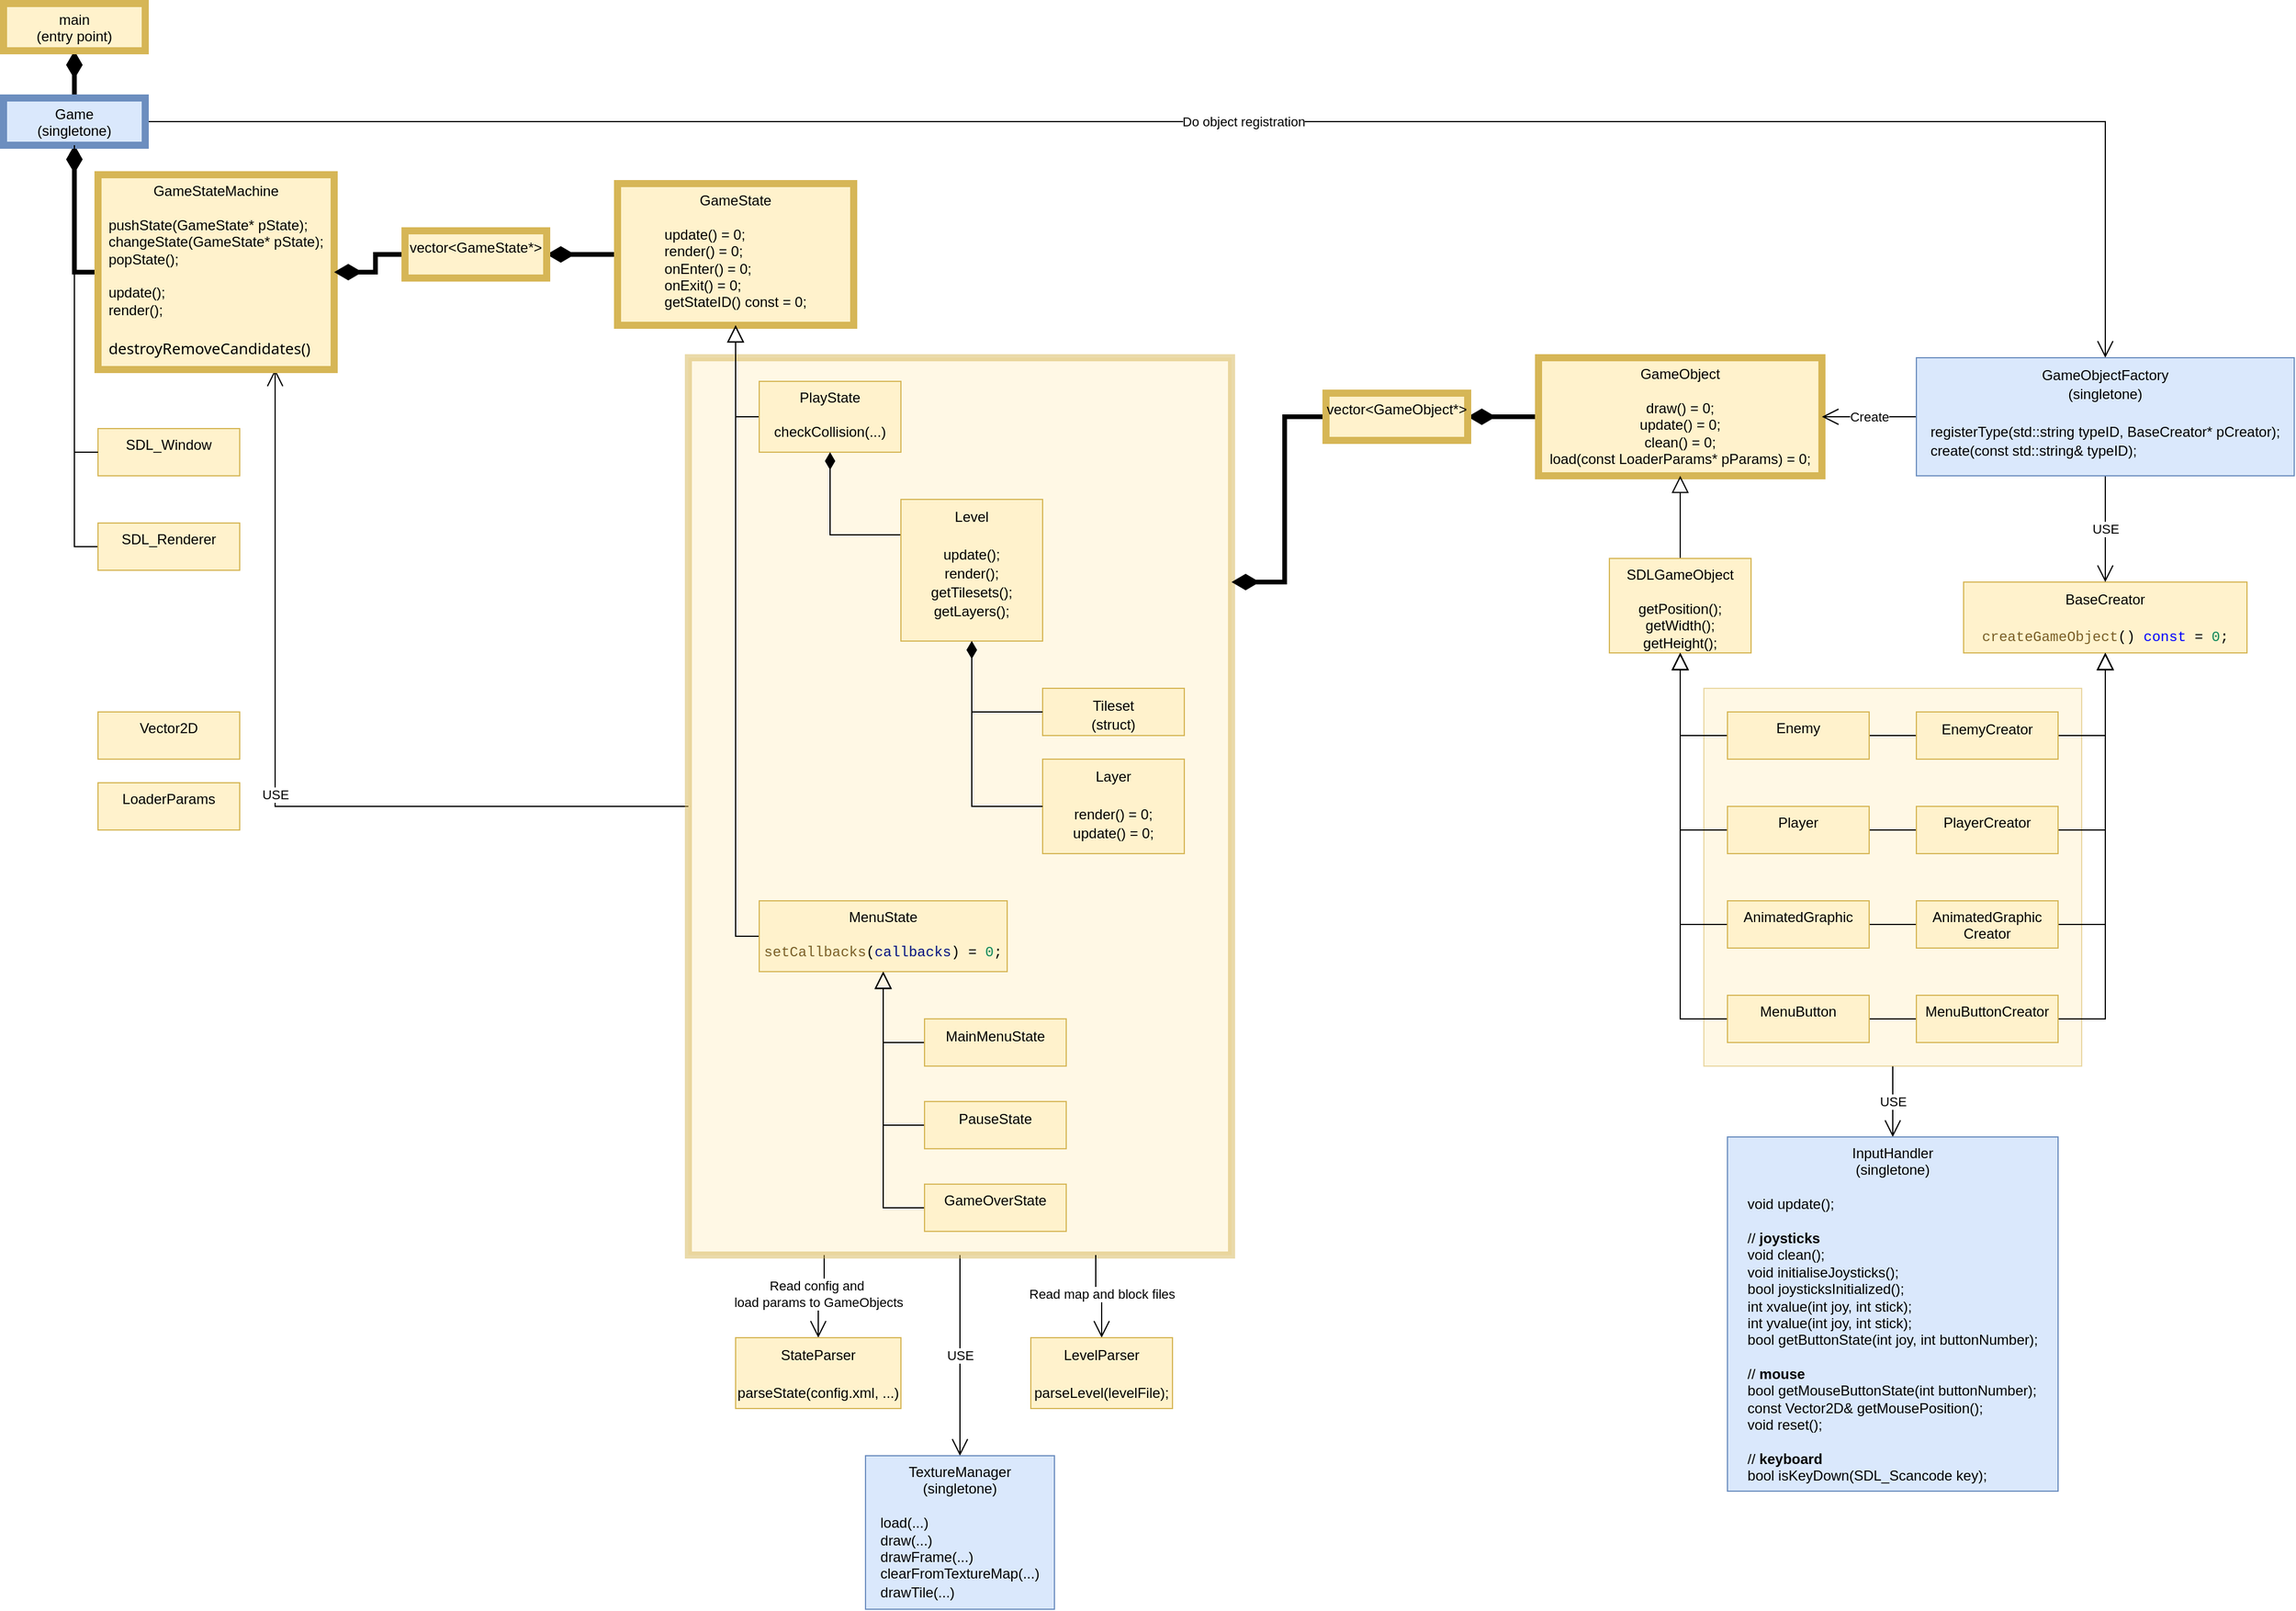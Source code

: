 <mxfile version="16.4.0" type="device"><diagram id="LA7euf2aVp48nYO8RK_O" name="Page-1"><mxGraphModel dx="2978" dy="1531" grid="1" gridSize="10" guides="1" tooltips="1" connect="1" arrows="1" fold="1" page="0" pageScale="1" pageWidth="850" pageHeight="1100" math="0" shadow="0"><root><mxCell id="0"/><mxCell id="1" parent="0"/><mxCell id="1Dob-nc-KpZ6TdtaQt0B-29" value="USE" style="edgeStyle=orthogonalEdgeStyle;rounded=0;orthogonalLoop=1;jettySize=auto;html=1;endArrow=open;endFill=0;startSize=12;endSize=12;" parent="1" source="1Dob-nc-KpZ6TdtaQt0B-22" target="FZZk_JjuNckNoN8LmnWY-23" edge="1"><mxGeometry relative="1" as="geometry"/></mxCell><mxCell id="1Dob-nc-KpZ6TdtaQt0B-22" value="" style="rounded=0;whiteSpace=wrap;html=1;verticalAlign=top;fillColor=#fff2cc;strokeColor=#d6b656;opacity=50;" parent="1" vertex="1"><mxGeometry x="1360" y="620" width="320" height="320" as="geometry"/></mxCell><mxCell id="3Duap0z8Kj3BCYYYyMSb-13" value="USE" style="edgeStyle=orthogonalEdgeStyle;rounded=0;orthogonalLoop=1;jettySize=auto;html=1;endArrow=open;endFill=0;startSize=12;endSize=12;exitX=0.5;exitY=1;exitDx=0;exitDy=0;" parent="1" target="FZZk_JjuNckNoN8LmnWY-24" edge="1" source="3Duap0z8Kj3BCYYYyMSb-12"><mxGeometry relative="1" as="geometry"><mxPoint x="860" y="1160" as="sourcePoint"/></mxGeometry></mxCell><mxCell id="3Duap0z8Kj3BCYYYyMSb-21" value="USE" style="edgeStyle=orthogonalEdgeStyle;rounded=0;orthogonalLoop=1;jettySize=auto;html=1;exitX=0;exitY=0.5;exitDx=0;exitDy=0;entryX=0.75;entryY=1;entryDx=0;entryDy=0;endArrow=open;endFill=0;startSize=12;endSize=12;" parent="1" source="3Duap0z8Kj3BCYYYyMSb-12" target="FZZk_JjuNckNoN8LmnWY-2" edge="1"><mxGeometry relative="1" as="geometry"/></mxCell><mxCell id="1Dob-nc-KpZ6TdtaQt0B-33" value="Read config and&amp;nbsp;&lt;br&gt;load params to GameObjects" style="edgeStyle=orthogonalEdgeStyle;rounded=0;jumpSize=6;orthogonalLoop=1;jettySize=auto;html=1;exitX=0.25;exitY=1;exitDx=0;exitDy=0;entryX=0.5;entryY=0;entryDx=0;entryDy=0;endArrow=open;endFill=0;strokeWidth=1;startSize=12;endSize=12;" parent="1" source="3Duap0z8Kj3BCYYYyMSb-12" target="1Dob-nc-KpZ6TdtaQt0B-32" edge="1"><mxGeometry relative="1" as="geometry"><mxPoint x="680" y="1160" as="sourcePoint"/></mxGeometry></mxCell><mxCell id="3Duap0z8Kj3BCYYYyMSb-12" value="" style="rounded=0;whiteSpace=wrap;html=1;verticalAlign=top;fillColor=#fff2cc;strokeColor=#d6b656;opacity=50;strokeWidth=6;" parent="1" vertex="1"><mxGeometry x="500" y="340" width="460" height="760" as="geometry"/></mxCell><mxCell id="FZZk_JjuNckNoN8LmnWY-1" style="edgeStyle=orthogonalEdgeStyle;rounded=0;orthogonalLoop=1;jettySize=auto;html=1;entryX=0.5;entryY=1;entryDx=0;entryDy=0;endArrow=diamondThin;endFill=1;jumpSize=6;endSize=12;startSize=12;exitX=0;exitY=0.5;exitDx=0;exitDy=0;strokeWidth=4;" parent="1" source="FZZk_JjuNckNoN8LmnWY-2" target="FZZk_JjuNckNoN8LmnWY-9" edge="1"><mxGeometry relative="1" as="geometry"><mxPoint x="-90" y="260" as="sourcePoint"/></mxGeometry></mxCell><mxCell id="FZZk_JjuNckNoN8LmnWY-2" value="GameStateMachine&lt;br&gt;&lt;br&gt;&lt;div style=&quot;text-align: left&quot;&gt;pushState(GameState* pState);&lt;/div&gt;&lt;div style=&quot;text-align: left&quot;&gt;changeState(GameState* pState);&lt;/div&gt;&lt;div style=&quot;text-align: left&quot;&gt;popState();&lt;/div&gt;&lt;div style=&quot;text-align: left&quot;&gt;&lt;br&gt;&lt;/div&gt;&lt;div style=&quot;text-align: left&quot;&gt;update();&lt;/div&gt;&lt;div style=&quot;text-align: left&quot;&gt;render();&lt;/div&gt;&lt;div style=&quot;text-align: left&quot;&gt;&lt;br&gt;&lt;/div&gt;&lt;div style=&quot;text-align: left&quot;&gt;&lt;div style=&quot;font-family: &amp;#34;segoe wpc&amp;#34; , &amp;#34;segoe ui&amp;#34; , sans-serif , &amp;#34;consolas&amp;#34; , &amp;#34;courier new&amp;#34; , monospace ; font-size: 13px ; line-height: 20px&quot;&gt;destroyRemoveCandidates()&lt;/div&gt;&lt;/div&gt;" style="rounded=0;whiteSpace=wrap;html=1;verticalAlign=top;fillColor=#fff2cc;strokeColor=#d6b656;strokeWidth=6;" parent="1" vertex="1"><mxGeometry y="185" width="200" height="165" as="geometry"/></mxCell><mxCell id="FZZk_JjuNckNoN8LmnWY-3" value="SDL_Window" style="rounded=0;whiteSpace=wrap;html=1;verticalAlign=top;fillColor=#fff2cc;strokeColor=#d6b656;" parent="1" vertex="1"><mxGeometry y="400" width="120" height="40" as="geometry"/></mxCell><mxCell id="FZZk_JjuNckNoN8LmnWY-4" style="edgeStyle=orthogonalEdgeStyle;rounded=0;jumpSize=6;orthogonalLoop=1;jettySize=auto;html=1;exitX=0;exitY=0.5;exitDx=0;exitDy=0;entryX=0.5;entryY=1;entryDx=0;entryDy=0;endArrow=diamondThin;endFill=1;startSize=12;endSize=12;" parent="1" source="FZZk_JjuNckNoN8LmnWY-5" target="FZZk_JjuNckNoN8LmnWY-9" edge="1"><mxGeometry relative="1" as="geometry"/></mxCell><mxCell id="FZZk_JjuNckNoN8LmnWY-5" value="SDL_Renderer" style="rounded=0;whiteSpace=wrap;html=1;verticalAlign=top;fillColor=#fff2cc;strokeColor=#d6b656;" parent="1" vertex="1"><mxGeometry y="480" width="120" height="40" as="geometry"/></mxCell><mxCell id="FZZk_JjuNckNoN8LmnWY-8" style="edgeStyle=orthogonalEdgeStyle;rounded=0;jumpSize=6;orthogonalLoop=1;jettySize=auto;html=1;exitX=0.5;exitY=0;exitDx=0;exitDy=0;entryX=0.5;entryY=1;entryDx=0;entryDy=0;endArrow=diamondThin;endFill=1;startSize=12;endSize=12;strokeWidth=4;" parent="1" source="FZZk_JjuNckNoN8LmnWY-9" target="FZZk_JjuNckNoN8LmnWY-35" edge="1"><mxGeometry relative="1" as="geometry"/></mxCell><mxCell id="1Dob-nc-KpZ6TdtaQt0B-13" value="Do object registration" style="edgeStyle=orthogonalEdgeStyle;rounded=0;orthogonalLoop=1;jettySize=auto;html=1;exitX=1;exitY=0.5;exitDx=0;exitDy=0;entryX=0.5;entryY=0;entryDx=0;entryDy=0;endArrow=open;endFill=0;startSize=12;endSize=12;" parent="1" source="FZZk_JjuNckNoN8LmnWY-9" target="1Dob-nc-KpZ6TdtaQt0B-10" edge="1"><mxGeometry relative="1" as="geometry"/></mxCell><mxCell id="FZZk_JjuNckNoN8LmnWY-9" value="Game&lt;br&gt;(singletone)" style="rounded=0;whiteSpace=wrap;html=1;verticalAlign=top;fillColor=#dae8fc;strokeColor=#6c8ebf;strokeWidth=6;" parent="1" vertex="1"><mxGeometry x="-80" y="120" width="120" height="40" as="geometry"/></mxCell><mxCell id="FZZk_JjuNckNoN8LmnWY-10" value="" style="edgeStyle=orthogonalEdgeStyle;rounded=0;jumpSize=6;orthogonalLoop=1;jettySize=auto;html=1;exitX=0;exitY=0.5;exitDx=0;exitDy=0;endArrow=none;endFill=1;startSize=12;endSize=12;" parent="1" source="FZZk_JjuNckNoN8LmnWY-3" target="FZZk_JjuNckNoN8LmnWY-9" edge="1"><mxGeometry relative="1" as="geometry"><mxPoint x="-20" y="120" as="targetPoint"/><mxPoint y="300" as="sourcePoint"/></mxGeometry></mxCell><mxCell id="FZZk_JjuNckNoN8LmnWY-11" style="edgeStyle=orthogonalEdgeStyle;rounded=0;jumpSize=6;orthogonalLoop=1;jettySize=auto;html=1;exitX=0;exitY=0.5;exitDx=0;exitDy=0;endArrow=diamondThin;endFill=1;startSize=12;endSize=12;strokeWidth=4;" parent="1" source="FZZk_JjuNckNoN8LmnWY-12" target="3Duap0z8Kj3BCYYYyMSb-3" edge="1"><mxGeometry relative="1" as="geometry"><mxPoint x="1160" y="270" as="targetPoint"/></mxGeometry></mxCell><mxCell id="FZZk_JjuNckNoN8LmnWY-12" value="GameObject&lt;br&gt;&lt;br&gt;&lt;div&gt;draw() = 0;&lt;/div&gt;&lt;div&gt;update() = 0;&lt;/div&gt;&lt;div&gt;clean() = 0;&lt;/div&gt;&lt;div&gt;load(const LoaderParams* pParams) = 0;&lt;br&gt;&lt;/div&gt;" style="rounded=0;whiteSpace=wrap;html=1;verticalAlign=top;fillColor=#fff2cc;strokeColor=#d6b656;strokeWidth=6;" parent="1" vertex="1"><mxGeometry x="1220" y="340" width="240" height="100" as="geometry"/></mxCell><mxCell id="FZZk_JjuNckNoN8LmnWY-13" style="edgeStyle=orthogonalEdgeStyle;rounded=0;jumpSize=6;orthogonalLoop=1;jettySize=auto;html=1;exitX=0.5;exitY=0;exitDx=0;exitDy=0;endArrow=block;endFill=0;startSize=12;endSize=12;entryX=0.5;entryY=1;entryDx=0;entryDy=0;" parent="1" source="FZZk_JjuNckNoN8LmnWY-17" target="FZZk_JjuNckNoN8LmnWY-12" edge="1"><mxGeometry relative="1" as="geometry"><mxPoint x="1380" y="460" as="targetPoint"/></mxGeometry></mxCell><mxCell id="FZZk_JjuNckNoN8LmnWY-17" value="SDLGameObject&lt;br&gt;&lt;br&gt;&lt;div&gt;getPosition();&lt;/div&gt;&lt;div&gt;getWidth();&lt;/div&gt;&lt;div&gt;getHeight();&lt;/div&gt;&lt;div&gt;&lt;br&gt;&lt;/div&gt;" style="rounded=0;whiteSpace=wrap;html=1;verticalAlign=top;fillColor=#fff2cc;strokeColor=#d6b656;" parent="1" vertex="1"><mxGeometry x="1280" y="510" width="120" height="80" as="geometry"/></mxCell><mxCell id="FZZk_JjuNckNoN8LmnWY-18" style="edgeStyle=orthogonalEdgeStyle;rounded=0;jumpSize=6;orthogonalLoop=1;jettySize=auto;html=1;exitX=0;exitY=0.5;exitDx=0;exitDy=0;endArrow=block;endFill=0;startSize=12;endSize=12;" parent="1" source="FZZk_JjuNckNoN8LmnWY-19" target="FZZk_JjuNckNoN8LmnWY-17" edge="1"><mxGeometry relative="1" as="geometry"/></mxCell><mxCell id="1Dob-nc-KpZ6TdtaQt0B-25" style="edgeStyle=orthogonalEdgeStyle;rounded=0;orthogonalLoop=1;jettySize=auto;html=1;exitX=1;exitY=0.5;exitDx=0;exitDy=0;entryX=0;entryY=0.5;entryDx=0;entryDy=0;endArrow=none;endFill=0;" parent="1" source="FZZk_JjuNckNoN8LmnWY-19" target="1Dob-nc-KpZ6TdtaQt0B-14" edge="1"><mxGeometry relative="1" as="geometry"/></mxCell><mxCell id="FZZk_JjuNckNoN8LmnWY-19" value="Enemy" style="rounded=0;whiteSpace=wrap;html=1;verticalAlign=top;fillColor=#fff2cc;strokeColor=#d6b656;" parent="1" vertex="1"><mxGeometry x="1380" y="640" width="120" height="40" as="geometry"/></mxCell><mxCell id="FZZk_JjuNckNoN8LmnWY-20" style="edgeStyle=orthogonalEdgeStyle;rounded=0;jumpSize=6;orthogonalLoop=1;jettySize=auto;html=1;exitX=0;exitY=0.5;exitDx=0;exitDy=0;entryX=0.5;entryY=1;entryDx=0;entryDy=0;endArrow=block;endFill=0;startSize=12;endSize=12;" parent="1" source="FZZk_JjuNckNoN8LmnWY-22" target="FZZk_JjuNckNoN8LmnWY-17" edge="1"><mxGeometry relative="1" as="geometry"/></mxCell><mxCell id="1Dob-nc-KpZ6TdtaQt0B-26" style="edgeStyle=orthogonalEdgeStyle;rounded=0;orthogonalLoop=1;jettySize=auto;html=1;exitX=1;exitY=0.5;exitDx=0;exitDy=0;endArrow=none;endFill=0;" parent="1" source="FZZk_JjuNckNoN8LmnWY-22" target="1Dob-nc-KpZ6TdtaQt0B-16" edge="1"><mxGeometry relative="1" as="geometry"/></mxCell><mxCell id="FZZk_JjuNckNoN8LmnWY-22" value="Player" style="rounded=0;whiteSpace=wrap;html=1;verticalAlign=top;fillColor=#fff2cc;strokeColor=#d6b656;" parent="1" vertex="1"><mxGeometry x="1380" y="720" width="120" height="40" as="geometry"/></mxCell><mxCell id="FZZk_JjuNckNoN8LmnWY-23" value="InputHandler&lt;br&gt;(singletone)&lt;br&gt;&lt;br&gt;&lt;div style=&quot;text-align: left&quot;&gt;void update();&lt;/div&gt;&lt;div style=&quot;text-align: left&quot;&gt;&lt;br&gt;&lt;/div&gt;&lt;div style=&quot;text-align: left&quot;&gt;// &lt;b&gt;joysticks&lt;/b&gt;&lt;/div&gt;&lt;div style=&quot;text-align: left&quot;&gt;void clean();&lt;/div&gt;&lt;div style=&quot;text-align: left&quot;&gt;void initialiseJoysticks();&lt;/div&gt;&lt;div style=&quot;text-align: left&quot;&gt;bool joysticksInitialized();&lt;/div&gt;&lt;div style=&quot;text-align: left&quot;&gt;int xvalue(int joy, int stick);&lt;/div&gt;&lt;div style=&quot;text-align: left&quot;&gt;int yvalue(int joy, int stick);&lt;/div&gt;&lt;div style=&quot;text-align: left&quot;&gt;bool getButtonState(int joy, int buttonNumber);&lt;/div&gt;&lt;div style=&quot;text-align: left&quot;&gt;&lt;br&gt;&lt;/div&gt;&lt;div style=&quot;text-align: left&quot;&gt;// &lt;b&gt;mouse&lt;/b&gt;&lt;/div&gt;&lt;div style=&quot;text-align: left&quot;&gt;bool getMouseButtonState(int buttonNumber);&lt;/div&gt;&lt;div style=&quot;text-align: left&quot;&gt;const Vector2D&amp;amp; getMousePosition();&lt;/div&gt;&lt;div style=&quot;text-align: left&quot;&gt;void reset();&lt;/div&gt;&lt;div style=&quot;text-align: left&quot;&gt;&lt;br&gt;&lt;/div&gt;&lt;div style=&quot;text-align: left&quot;&gt;// &lt;b&gt;keyboard&lt;/b&gt;&lt;/div&gt;&lt;div style=&quot;text-align: left&quot;&gt;bool isKeyDown(SDL_Scancode key);&lt;/div&gt;&lt;div style=&quot;text-align: left&quot;&gt;&lt;br&gt;&lt;/div&gt;" style="rounded=0;whiteSpace=wrap;html=1;verticalAlign=top;fillColor=#dae8fc;strokeColor=#6c8ebf;" parent="1" vertex="1"><mxGeometry x="1380" y="1000" width="280" height="300" as="geometry"/></mxCell><mxCell id="FZZk_JjuNckNoN8LmnWY-24" value="TextureManager&lt;br&gt;(singletone)&lt;br&gt;&lt;br&gt;&lt;div style=&quot;text-align: left&quot;&gt;&lt;span&gt;load(...)&lt;/span&gt;&lt;/div&gt;&lt;div style=&quot;text-align: left&quot;&gt;&lt;span&gt;draw(...)&lt;/span&gt;&lt;/div&gt;&lt;div style=&quot;text-align: left&quot;&gt;&lt;span&gt;drawFrame(...)&lt;/span&gt;&lt;/div&gt;&lt;div style=&quot;text-align: left&quot;&gt;&lt;span&gt;clearFromTextureMap(...)&lt;/span&gt;&lt;/div&gt;&lt;div style=&quot;text-align: left&quot;&gt;&lt;div style=&quot;line-height: 16px&quot;&gt;drawTile(...)&lt;/div&gt;&lt;/div&gt;" style="rounded=0;whiteSpace=wrap;html=1;verticalAlign=top;fillColor=#dae8fc;strokeColor=#6c8ebf;" parent="1" vertex="1"><mxGeometry x="650" y="1270" width="160" height="130" as="geometry"/></mxCell><mxCell id="FZZk_JjuNckNoN8LmnWY-25" style="edgeStyle=orthogonalEdgeStyle;rounded=0;jumpSize=6;orthogonalLoop=1;jettySize=auto;html=1;exitX=0;exitY=0.5;exitDx=0;exitDy=0;entryX=1;entryY=0.5;entryDx=0;entryDy=0;endArrow=diamondThin;endFill=1;startSize=12;endSize=12;strokeWidth=4;" parent="1" source="FZZk_JjuNckNoN8LmnWY-26" target="FZZk_JjuNckNoN8LmnWY-28" edge="1"><mxGeometry relative="1" as="geometry"/></mxCell><mxCell id="FZZk_JjuNckNoN8LmnWY-26" value="GameState&lt;br&gt;&lt;br&gt;&lt;div style=&quot;text-align: left&quot;&gt;update() = 0;&lt;/div&gt;&lt;div style=&quot;text-align: left&quot;&gt;render() = 0;&lt;/div&gt;&lt;div style=&quot;text-align: left&quot;&gt;onEnter() = 0;&lt;/div&gt;&lt;div style=&quot;text-align: left&quot;&gt;onExit() = 0;&lt;/div&gt;&lt;div style=&quot;text-align: left&quot;&gt;getStateID() const = 0;&lt;/div&gt;&lt;div style=&quot;text-align: left&quot;&gt;&lt;br&gt;&lt;/div&gt;" style="rounded=0;whiteSpace=wrap;html=1;verticalAlign=top;fillColor=#fff2cc;strokeColor=#d6b656;strokeWidth=6;" parent="1" vertex="1"><mxGeometry x="440" y="192.5" width="200" height="120" as="geometry"/></mxCell><mxCell id="FZZk_JjuNckNoN8LmnWY-27" style="edgeStyle=orthogonalEdgeStyle;rounded=0;jumpSize=6;orthogonalLoop=1;jettySize=auto;html=1;exitX=0;exitY=0.5;exitDx=0;exitDy=0;entryX=1;entryY=0.5;entryDx=0;entryDy=0;endArrow=diamondThin;endFill=1;startSize=12;endSize=12;strokeWidth=4;" parent="1" source="FZZk_JjuNckNoN8LmnWY-28" target="FZZk_JjuNckNoN8LmnWY-2" edge="1"><mxGeometry relative="1" as="geometry"/></mxCell><mxCell id="FZZk_JjuNckNoN8LmnWY-28" value="vector&amp;lt;GameState*&amp;gt;" style="rounded=0;whiteSpace=wrap;html=1;verticalAlign=top;fillColor=#fff2cc;strokeColor=#d6b656;strokeWidth=6;" parent="1" vertex="1"><mxGeometry x="260" y="232.5" width="120" height="40" as="geometry"/></mxCell><mxCell id="FZZk_JjuNckNoN8LmnWY-30" value="LoaderParams" style="rounded=0;whiteSpace=wrap;html=1;verticalAlign=top;fillColor=#fff2cc;strokeColor=#d6b656;" parent="1" vertex="1"><mxGeometry y="700" width="120" height="40" as="geometry"/></mxCell><mxCell id="FZZk_JjuNckNoN8LmnWY-31" style="edgeStyle=orthogonalEdgeStyle;rounded=0;jumpSize=6;orthogonalLoop=1;jettySize=auto;html=1;exitX=0;exitY=0.5;exitDx=0;exitDy=0;entryX=0.5;entryY=1;entryDx=0;entryDy=0;endArrow=block;endFill=0;startSize=12;endSize=12;" parent="1" source="FZZk_JjuNckNoN8LmnWY-32" target="FZZk_JjuNckNoN8LmnWY-26" edge="1"><mxGeometry relative="1" as="geometry"/></mxCell><mxCell id="FZZk_JjuNckNoN8LmnWY-33" style="edgeStyle=orthogonalEdgeStyle;rounded=0;jumpSize=6;orthogonalLoop=1;jettySize=auto;html=1;exitX=0;exitY=0.5;exitDx=0;exitDy=0;endArrow=block;endFill=0;startSize=12;endSize=12;" parent="1" source="FZZk_JjuNckNoN8LmnWY-34" target="FZZk_JjuNckNoN8LmnWY-26" edge="1"><mxGeometry relative="1" as="geometry"><mxPoint x="540" y="320" as="targetPoint"/></mxGeometry></mxCell><mxCell id="FZZk_JjuNckNoN8LmnWY-35" value="main&lt;br&gt;(entry point)" style="rounded=0;whiteSpace=wrap;html=1;verticalAlign=top;fillColor=#fff2cc;strokeColor=#d6b656;strokeWidth=6;" parent="1" vertex="1"><mxGeometry x="-80" y="40" width="120" height="40" as="geometry"/></mxCell><mxCell id="FZZk_JjuNckNoN8LmnWY-36" value="Vector2D" style="rounded=0;whiteSpace=wrap;html=1;verticalAlign=top;fillColor=#fff2cc;strokeColor=#d6b656;" parent="1" vertex="1"><mxGeometry y="640" width="120" height="40" as="geometry"/></mxCell><mxCell id="3Duap0z8Kj3BCYYYyMSb-4" style="edgeStyle=orthogonalEdgeStyle;rounded=0;orthogonalLoop=1;jettySize=auto;html=1;exitX=0;exitY=0.5;exitDx=0;exitDy=0;endArrow=diamondThin;endFill=1;startSize=12;endSize=12;strokeWidth=4;entryX=1;entryY=0.25;entryDx=0;entryDy=0;" parent="1" source="3Duap0z8Kj3BCYYYyMSb-3" target="3Duap0z8Kj3BCYYYyMSb-12" edge="1"><mxGeometry relative="1" as="geometry"><mxPoint x="710" y="460" as="targetPoint"/></mxGeometry></mxCell><mxCell id="3Duap0z8Kj3BCYYYyMSb-3" value="vector&amp;lt;GameObject*&amp;gt;" style="rounded=0;whiteSpace=wrap;html=1;verticalAlign=top;fillColor=#fff2cc;strokeColor=#d6b656;strokeWidth=6;" parent="1" vertex="1"><mxGeometry x="1040" y="370" width="120" height="40" as="geometry"/></mxCell><mxCell id="3Duap0z8Kj3BCYYYyMSb-8" style="edgeStyle=orthogonalEdgeStyle;rounded=0;orthogonalLoop=1;jettySize=auto;html=1;exitX=0;exitY=0.5;exitDx=0;exitDy=0;endArrow=block;endFill=0;startSize=12;endSize=12;" parent="1" source="3Duap0z8Kj3BCYYYyMSb-6" target="FZZk_JjuNckNoN8LmnWY-17" edge="1"><mxGeometry relative="1" as="geometry"/></mxCell><mxCell id="1Dob-nc-KpZ6TdtaQt0B-27" style="edgeStyle=orthogonalEdgeStyle;rounded=0;orthogonalLoop=1;jettySize=auto;html=1;exitX=1;exitY=0.5;exitDx=0;exitDy=0;endArrow=none;endFill=0;" parent="1" source="3Duap0z8Kj3BCYYYyMSb-6" target="1Dob-nc-KpZ6TdtaQt0B-18" edge="1"><mxGeometry relative="1" as="geometry"/></mxCell><mxCell id="3Duap0z8Kj3BCYYYyMSb-6" value="AnimatedGraphic" style="rounded=0;whiteSpace=wrap;html=1;verticalAlign=top;fillColor=#fff2cc;strokeColor=#d6b656;" parent="1" vertex="1"><mxGeometry x="1380" y="800" width="120" height="40" as="geometry"/></mxCell><mxCell id="3Duap0z8Kj3BCYYYyMSb-11" style="edgeStyle=orthogonalEdgeStyle;rounded=0;orthogonalLoop=1;jettySize=auto;html=1;exitX=0;exitY=0.5;exitDx=0;exitDy=0;endArrow=block;endFill=0;startSize=12;endSize=12;" parent="1" source="3Duap0z8Kj3BCYYYyMSb-9" target="FZZk_JjuNckNoN8LmnWY-32" edge="1"><mxGeometry relative="1" as="geometry"/></mxCell><mxCell id="FZZk_JjuNckNoN8LmnWY-32" value="MenuState&lt;br&gt;&lt;br&gt;&lt;div style=&quot;font-family: &amp;#34;consolas&amp;#34; , &amp;#34;courier new&amp;#34; , monospace ; line-height: 16px&quot;&gt;&lt;span style=&quot;color: #795e26&quot;&gt;setCallbacks&lt;/span&gt;(&lt;span style=&quot;color: #001080&quot;&gt;callbacks&lt;/span&gt;) = &lt;span style=&quot;color: #098658&quot;&gt;0&lt;/span&gt;;&lt;/div&gt;" style="rounded=0;whiteSpace=wrap;html=1;verticalAlign=top;fillColor=#fff2cc;strokeColor=#d6b656;" parent="1" vertex="1"><mxGeometry x="560" y="800" width="210" height="59.96" as="geometry"/></mxCell><mxCell id="FZZk_JjuNckNoN8LmnWY-34" value="PlayState&lt;br&gt;&lt;br&gt;checkCollision(...)" style="rounded=0;whiteSpace=wrap;html=1;verticalAlign=top;fillColor=#fff2cc;strokeColor=#d6b656;" parent="1" vertex="1"><mxGeometry x="560" y="360" width="120" height="60" as="geometry"/></mxCell><mxCell id="3Duap0z8Kj3BCYYYyMSb-9" value="GameOverState" style="rounded=0;whiteSpace=wrap;html=1;verticalAlign=top;fillColor=#fff2cc;strokeColor=#d6b656;" parent="1" vertex="1"><mxGeometry x="700" y="1039.96" width="120" height="40" as="geometry"/></mxCell><mxCell id="3Duap0z8Kj3BCYYYyMSb-18" style="edgeStyle=orthogonalEdgeStyle;rounded=0;orthogonalLoop=1;jettySize=auto;html=1;exitX=0;exitY=0.5;exitDx=0;exitDy=0;endArrow=block;endFill=0;startSize=12;endSize=12;" parent="1" source="3Duap0z8Kj3BCYYYyMSb-16" target="FZZk_JjuNckNoN8LmnWY-17" edge="1"><mxGeometry relative="1" as="geometry"/></mxCell><mxCell id="1Dob-nc-KpZ6TdtaQt0B-28" style="edgeStyle=orthogonalEdgeStyle;rounded=0;orthogonalLoop=1;jettySize=auto;html=1;exitX=1;exitY=0.5;exitDx=0;exitDy=0;endArrow=none;endFill=0;" parent="1" source="3Duap0z8Kj3BCYYYyMSb-16" target="1Dob-nc-KpZ6TdtaQt0B-19" edge="1"><mxGeometry relative="1" as="geometry"/></mxCell><mxCell id="3Duap0z8Kj3BCYYYyMSb-16" value="MenuButton" style="rounded=0;whiteSpace=wrap;html=1;verticalAlign=top;fillColor=#fff2cc;strokeColor=#d6b656;" parent="1" vertex="1"><mxGeometry x="1380" y="880" width="120" height="40" as="geometry"/></mxCell><mxCell id="1Dob-nc-KpZ6TdtaQt0B-4" style="edgeStyle=orthogonalEdgeStyle;rounded=0;orthogonalLoop=1;jettySize=auto;html=1;exitX=0;exitY=0.5;exitDx=0;exitDy=0;endArrow=block;endFill=0;startSize=12;endSize=12;" parent="1" source="1Dob-nc-KpZ6TdtaQt0B-3" target="FZZk_JjuNckNoN8LmnWY-32" edge="1"><mxGeometry relative="1" as="geometry"/></mxCell><mxCell id="1Dob-nc-KpZ6TdtaQt0B-3" value="&lt;div style=&quot;line-height: 16px&quot;&gt;MainMenuState&lt;/div&gt;" style="rounded=0;whiteSpace=wrap;html=1;verticalAlign=top;fillColor=#fff2cc;strokeColor=#d6b656;" parent="1" vertex="1"><mxGeometry x="700" y="899.96" width="120" height="40" as="geometry"/></mxCell><mxCell id="1Dob-nc-KpZ6TdtaQt0B-6" style="edgeStyle=orthogonalEdgeStyle;rounded=0;orthogonalLoop=1;jettySize=auto;html=1;exitX=0;exitY=0.5;exitDx=0;exitDy=0;entryX=0.5;entryY=1;entryDx=0;entryDy=0;endArrow=block;endFill=0;startSize=12;endSize=12;" parent="1" source="1Dob-nc-KpZ6TdtaQt0B-5" target="FZZk_JjuNckNoN8LmnWY-32" edge="1"><mxGeometry relative="1" as="geometry"/></mxCell><mxCell id="1Dob-nc-KpZ6TdtaQt0B-5" value="&lt;div style=&quot;line-height: 16px&quot;&gt;&lt;div style=&quot;line-height: 16px&quot;&gt;PauseState&lt;/div&gt;&lt;/div&gt;" style="rounded=0;whiteSpace=wrap;html=1;verticalAlign=top;fillColor=#fff2cc;strokeColor=#d6b656;" parent="1" vertex="1"><mxGeometry x="700" y="969.96" width="120" height="40" as="geometry"/></mxCell><mxCell id="1Dob-nc-KpZ6TdtaQt0B-9" value="&lt;div style=&quot;line-height: 16px&quot;&gt;BaseCreator&lt;br&gt;&lt;br&gt;&lt;div style=&quot;font-family: &amp;#34;consolas&amp;#34; , &amp;#34;courier new&amp;#34; , monospace ; line-height: 16px&quot;&gt;&lt;span style=&quot;color: #795e26&quot;&gt;createGameObject&lt;/span&gt;() &lt;span style=&quot;color: #0000ff&quot;&gt;const&lt;/span&gt; = &lt;span style=&quot;color: #098658&quot;&gt;0&lt;/span&gt;;&lt;/div&gt;&lt;/div&gt;" style="rounded=0;whiteSpace=wrap;html=1;verticalAlign=top;fillColor=#fff2cc;strokeColor=#d6b656;" parent="1" vertex="1"><mxGeometry x="1580" y="530" width="240" height="60" as="geometry"/></mxCell><mxCell id="1Dob-nc-KpZ6TdtaQt0B-11" value="Create" style="edgeStyle=orthogonalEdgeStyle;rounded=0;orthogonalLoop=1;jettySize=auto;html=1;exitX=0;exitY=0.5;exitDx=0;exitDy=0;entryX=1;entryY=0.5;entryDx=0;entryDy=0;endArrow=open;endFill=0;startSize=12;endSize=12;" parent="1" source="1Dob-nc-KpZ6TdtaQt0B-10" target="FZZk_JjuNckNoN8LmnWY-12" edge="1"><mxGeometry relative="1" as="geometry"/></mxCell><mxCell id="1Dob-nc-KpZ6TdtaQt0B-12" value="USE" style="edgeStyle=orthogonalEdgeStyle;rounded=0;orthogonalLoop=1;jettySize=auto;html=1;endArrow=open;endFill=0;startSize=12;endSize=12;" parent="1" source="1Dob-nc-KpZ6TdtaQt0B-10" target="1Dob-nc-KpZ6TdtaQt0B-9" edge="1"><mxGeometry relative="1" as="geometry"/></mxCell><mxCell id="1Dob-nc-KpZ6TdtaQt0B-10" value="&lt;div style=&quot;line-height: 16px&quot;&gt;&lt;div style=&quot;line-height: 16px&quot;&gt;GameObjectFactory&lt;br&gt;(singletone)&lt;br&gt;&lt;br&gt;&lt;div style=&quot;text-align: left ; line-height: 16px&quot;&gt;registerType(std::string typeID, BaseCreator* pCreator);&lt;/div&gt;&lt;div style=&quot;text-align: left ; line-height: 16px&quot;&gt;create(const std::string&amp;amp; typeID);&lt;/div&gt;&lt;/div&gt;&lt;/div&gt;" style="rounded=0;whiteSpace=wrap;html=1;verticalAlign=top;fillColor=#dae8fc;strokeColor=#6c8ebf;" parent="1" vertex="1"><mxGeometry x="1540" y="340" width="320" height="100" as="geometry"/></mxCell><mxCell id="1Dob-nc-KpZ6TdtaQt0B-15" style="edgeStyle=orthogonalEdgeStyle;rounded=0;orthogonalLoop=1;jettySize=auto;html=1;exitX=1;exitY=0.5;exitDx=0;exitDy=0;entryX=0.5;entryY=1;entryDx=0;entryDy=0;endArrow=block;endFill=0;startSize=12;endSize=12;" parent="1" source="1Dob-nc-KpZ6TdtaQt0B-14" target="1Dob-nc-KpZ6TdtaQt0B-9" edge="1"><mxGeometry relative="1" as="geometry"/></mxCell><mxCell id="1Dob-nc-KpZ6TdtaQt0B-14" value="&lt;div style=&quot;line-height: 16px&quot;&gt;EnemyCreator&lt;/div&gt;" style="rounded=0;whiteSpace=wrap;html=1;verticalAlign=top;fillColor=#fff2cc;strokeColor=#d6b656;" parent="1" vertex="1"><mxGeometry x="1540" y="640" width="120" height="40" as="geometry"/></mxCell><mxCell id="1Dob-nc-KpZ6TdtaQt0B-17" style="edgeStyle=orthogonalEdgeStyle;rounded=0;orthogonalLoop=1;jettySize=auto;html=1;exitX=1;exitY=0.5;exitDx=0;exitDy=0;endArrow=block;endFill=0;startSize=12;endSize=12;" parent="1" source="1Dob-nc-KpZ6TdtaQt0B-16" target="1Dob-nc-KpZ6TdtaQt0B-9" edge="1"><mxGeometry relative="1" as="geometry"/></mxCell><mxCell id="1Dob-nc-KpZ6TdtaQt0B-16" value="PlayerCreator" style="rounded=0;whiteSpace=wrap;html=1;verticalAlign=top;fillColor=#fff2cc;strokeColor=#d6b656;" parent="1" vertex="1"><mxGeometry x="1540" y="720" width="120" height="40" as="geometry"/></mxCell><mxCell id="1Dob-nc-KpZ6TdtaQt0B-20" style="edgeStyle=orthogonalEdgeStyle;rounded=0;orthogonalLoop=1;jettySize=auto;html=1;exitX=1;exitY=0.5;exitDx=0;exitDy=0;endArrow=block;endFill=0;startSize=12;endSize=12;" parent="1" source="1Dob-nc-KpZ6TdtaQt0B-18" target="1Dob-nc-KpZ6TdtaQt0B-9" edge="1"><mxGeometry relative="1" as="geometry"/></mxCell><mxCell id="1Dob-nc-KpZ6TdtaQt0B-18" value="AnimatedGraphic&lt;br&gt;Creator" style="rounded=0;whiteSpace=wrap;html=1;verticalAlign=top;fillColor=#fff2cc;strokeColor=#d6b656;" parent="1" vertex="1"><mxGeometry x="1540" y="800" width="120" height="40" as="geometry"/></mxCell><mxCell id="1Dob-nc-KpZ6TdtaQt0B-21" style="edgeStyle=orthogonalEdgeStyle;rounded=0;orthogonalLoop=1;jettySize=auto;html=1;exitX=1;exitY=0.5;exitDx=0;exitDy=0;endArrow=block;endFill=0;startSize=12;endSize=12;" parent="1" source="1Dob-nc-KpZ6TdtaQt0B-19" target="1Dob-nc-KpZ6TdtaQt0B-9" edge="1"><mxGeometry relative="1" as="geometry"/></mxCell><mxCell id="1Dob-nc-KpZ6TdtaQt0B-19" value="MenuButtonCreator" style="rounded=0;whiteSpace=wrap;html=1;verticalAlign=top;fillColor=#fff2cc;strokeColor=#d6b656;" parent="1" vertex="1"><mxGeometry x="1540" y="880" width="120" height="40" as="geometry"/></mxCell><mxCell id="1Dob-nc-KpZ6TdtaQt0B-32" value="&lt;div style=&quot;line-height: 16px&quot;&gt;StateParser&lt;br&gt;&lt;br&gt;&lt;div style=&quot;line-height: 16px&quot;&gt;parseState(config.xml, ...)&lt;/div&gt;&lt;/div&gt;" style="rounded=0;whiteSpace=wrap;html=1;verticalAlign=top;fillColor=#fff2cc;strokeColor=#d6b656;" parent="1" vertex="1"><mxGeometry x="540" y="1170" width="140" height="60" as="geometry"/></mxCell><mxCell id="mtjDYmbyCa_U8STgEvbP-15" style="edgeStyle=orthogonalEdgeStyle;rounded=0;orthogonalLoop=1;jettySize=auto;html=1;exitX=0;exitY=0.25;exitDx=0;exitDy=0;entryX=0.5;entryY=1;entryDx=0;entryDy=0;endArrow=diamondThin;endFill=1;endSize=12;" edge="1" parent="1" source="mtjDYmbyCa_U8STgEvbP-1" target="FZZk_JjuNckNoN8LmnWY-34"><mxGeometry relative="1" as="geometry"><mxPoint x="780" y="182.5" as="targetPoint"/></mxGeometry></mxCell><mxCell id="mtjDYmbyCa_U8STgEvbP-1" value="&lt;div style=&quot;line-height: 16px&quot;&gt;&lt;div style=&quot;line-height: 16px&quot;&gt;Level&lt;/div&gt;&lt;div style=&quot;line-height: 16px&quot;&gt;&lt;br&gt;&lt;/div&gt;&lt;div style=&quot;line-height: 16px&quot;&gt;&lt;div style=&quot;line-height: 16px&quot;&gt;update();&lt;/div&gt;&lt;div style=&quot;line-height: 16px&quot;&gt;render();&lt;/div&gt;&lt;div style=&quot;line-height: 16px&quot;&gt;getTilesets();&lt;/div&gt;&lt;div style=&quot;line-height: 16px&quot;&gt;getLayers();&lt;/div&gt;&lt;div&gt;&lt;br&gt;&lt;/div&gt;&lt;/div&gt;&lt;/div&gt;" style="rounded=0;whiteSpace=wrap;html=1;verticalAlign=top;fillColor=#fff2cc;strokeColor=#d6b656;" vertex="1" parent="1"><mxGeometry x="680" y="460" width="120" height="120" as="geometry"/></mxCell><mxCell id="mtjDYmbyCa_U8STgEvbP-2" value="&lt;div style=&quot;line-height: 16px&quot;&gt;&lt;div style=&quot;line-height: 16px&quot;&gt;Tileset&lt;br&gt;(struct)&lt;/div&gt;&lt;/div&gt;" style="rounded=0;whiteSpace=wrap;html=1;verticalAlign=top;fillColor=#fff2cc;strokeColor=#d6b656;" vertex="1" parent="1"><mxGeometry x="800" y="620" width="120" height="40" as="geometry"/></mxCell><mxCell id="mtjDYmbyCa_U8STgEvbP-3" value="&lt;div style=&quot;line-height: 16px&quot;&gt;&lt;div style=&quot;line-height: 16px&quot;&gt;Layer&lt;/div&gt;&lt;div style=&quot;line-height: 16px&quot;&gt;&lt;br&gt;&lt;/div&gt;&lt;div style=&quot;line-height: 16px&quot;&gt;&lt;div style=&quot;line-height: 16px&quot;&gt;render() = 0;&lt;/div&gt;&lt;div style=&quot;line-height: 16px&quot;&gt;update() = 0;&lt;/div&gt;&lt;div&gt;&lt;br&gt;&lt;/div&gt;&lt;/div&gt;&lt;/div&gt;" style="rounded=0;whiteSpace=wrap;html=1;verticalAlign=top;fillColor=#fff2cc;strokeColor=#d6b656;" vertex="1" parent="1"><mxGeometry x="800" y="680" width="120" height="80" as="geometry"/></mxCell><mxCell id="mtjDYmbyCa_U8STgEvbP-8" value="Read map and block files" style="edgeStyle=orthogonalEdgeStyle;rounded=0;orthogonalLoop=1;jettySize=auto;html=1;endArrow=open;endFill=0;endSize=12;exitX=0.75;exitY=1;exitDx=0;exitDy=0;" edge="1" parent="1" source="3Duap0z8Kj3BCYYYyMSb-12" target="mtjDYmbyCa_U8STgEvbP-7"><mxGeometry relative="1" as="geometry"><mxPoint x="1040" y="1160" as="sourcePoint"/></mxGeometry></mxCell><mxCell id="mtjDYmbyCa_U8STgEvbP-7" value="&lt;div style=&quot;line-height: 16px&quot;&gt;&lt;div style=&quot;line-height: 16px&quot;&gt;LevelParser&lt;br&gt;&lt;br&gt;parseLevel(levelFile);&lt;br&gt;&lt;/div&gt;&lt;/div&gt;" style="rounded=0;whiteSpace=wrap;html=1;verticalAlign=top;fillColor=#fff2cc;strokeColor=#d6b656;" vertex="1" parent="1"><mxGeometry x="790" y="1170" width="120" height="60" as="geometry"/></mxCell><mxCell id="mtjDYmbyCa_U8STgEvbP-12" style="edgeStyle=orthogonalEdgeStyle;rounded=0;orthogonalLoop=1;jettySize=auto;html=1;endArrow=diamondThin;endFill=1;endSize=12;entryX=0.5;entryY=1;entryDx=0;entryDy=0;exitX=0;exitY=0.5;exitDx=0;exitDy=0;" edge="1" parent="1" source="mtjDYmbyCa_U8STgEvbP-2" target="mtjDYmbyCa_U8STgEvbP-1"><mxGeometry relative="1" as="geometry"><mxPoint x="880" y="92.5" as="targetPoint"/><mxPoint x="1020" y="282.5" as="sourcePoint"/></mxGeometry></mxCell><mxCell id="mtjDYmbyCa_U8STgEvbP-16" style="edgeStyle=orthogonalEdgeStyle;rounded=0;orthogonalLoop=1;jettySize=auto;html=1;endArrow=diamondThin;endFill=1;endSize=12;entryX=0.5;entryY=1;entryDx=0;entryDy=0;exitX=0;exitY=0.5;exitDx=0;exitDy=0;" edge="1" parent="1" source="mtjDYmbyCa_U8STgEvbP-3" target="mtjDYmbyCa_U8STgEvbP-1"><mxGeometry relative="1" as="geometry"><mxPoint x="750" y="470" as="targetPoint"/><mxPoint x="1050" y="242.5" as="sourcePoint"/></mxGeometry></mxCell></root></mxGraphModel></diagram></mxfile>